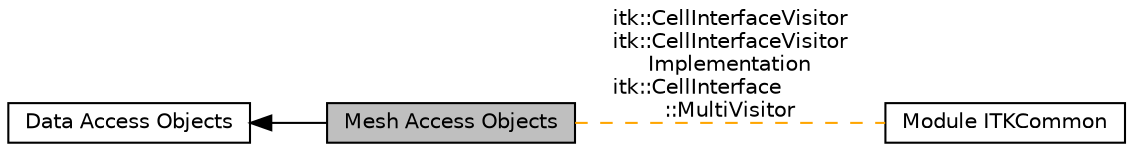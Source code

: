 digraph "Mesh Access Objects"
{
  edge [fontname="Helvetica",fontsize="10",labelfontname="Helvetica",labelfontsize="10"];
  node [fontname="Helvetica",fontsize="10",shape=box];
  rankdir=LR;
  Node2 [label="Data Access Objects",height=0.2,width=0.4,color="black", fillcolor="white", style="filled",URL="$group__DataAccess.html",tooltip=" "];
  Node3 [label="Module ITKCommon",height=0.2,width=0.4,color="black", fillcolor="white", style="filled",URL="$group__ITKCommon.html",tooltip=" "];
  Node1 [label="Mesh Access Objects",height=0.2,width=0.4,color="black", fillcolor="grey75", style="filled", fontcolor="black",tooltip=" "];
  Node2->Node1 [shape=plaintext, dir="back", style="solid"];
  Node1->Node3 [shape=plaintext, label="itk::CellInterfaceVisitor\nitk::CellInterfaceVisitor\lImplementation\nitk::CellInterface\l::MultiVisitor", color="orange", dir="none", style="dashed"];
}
